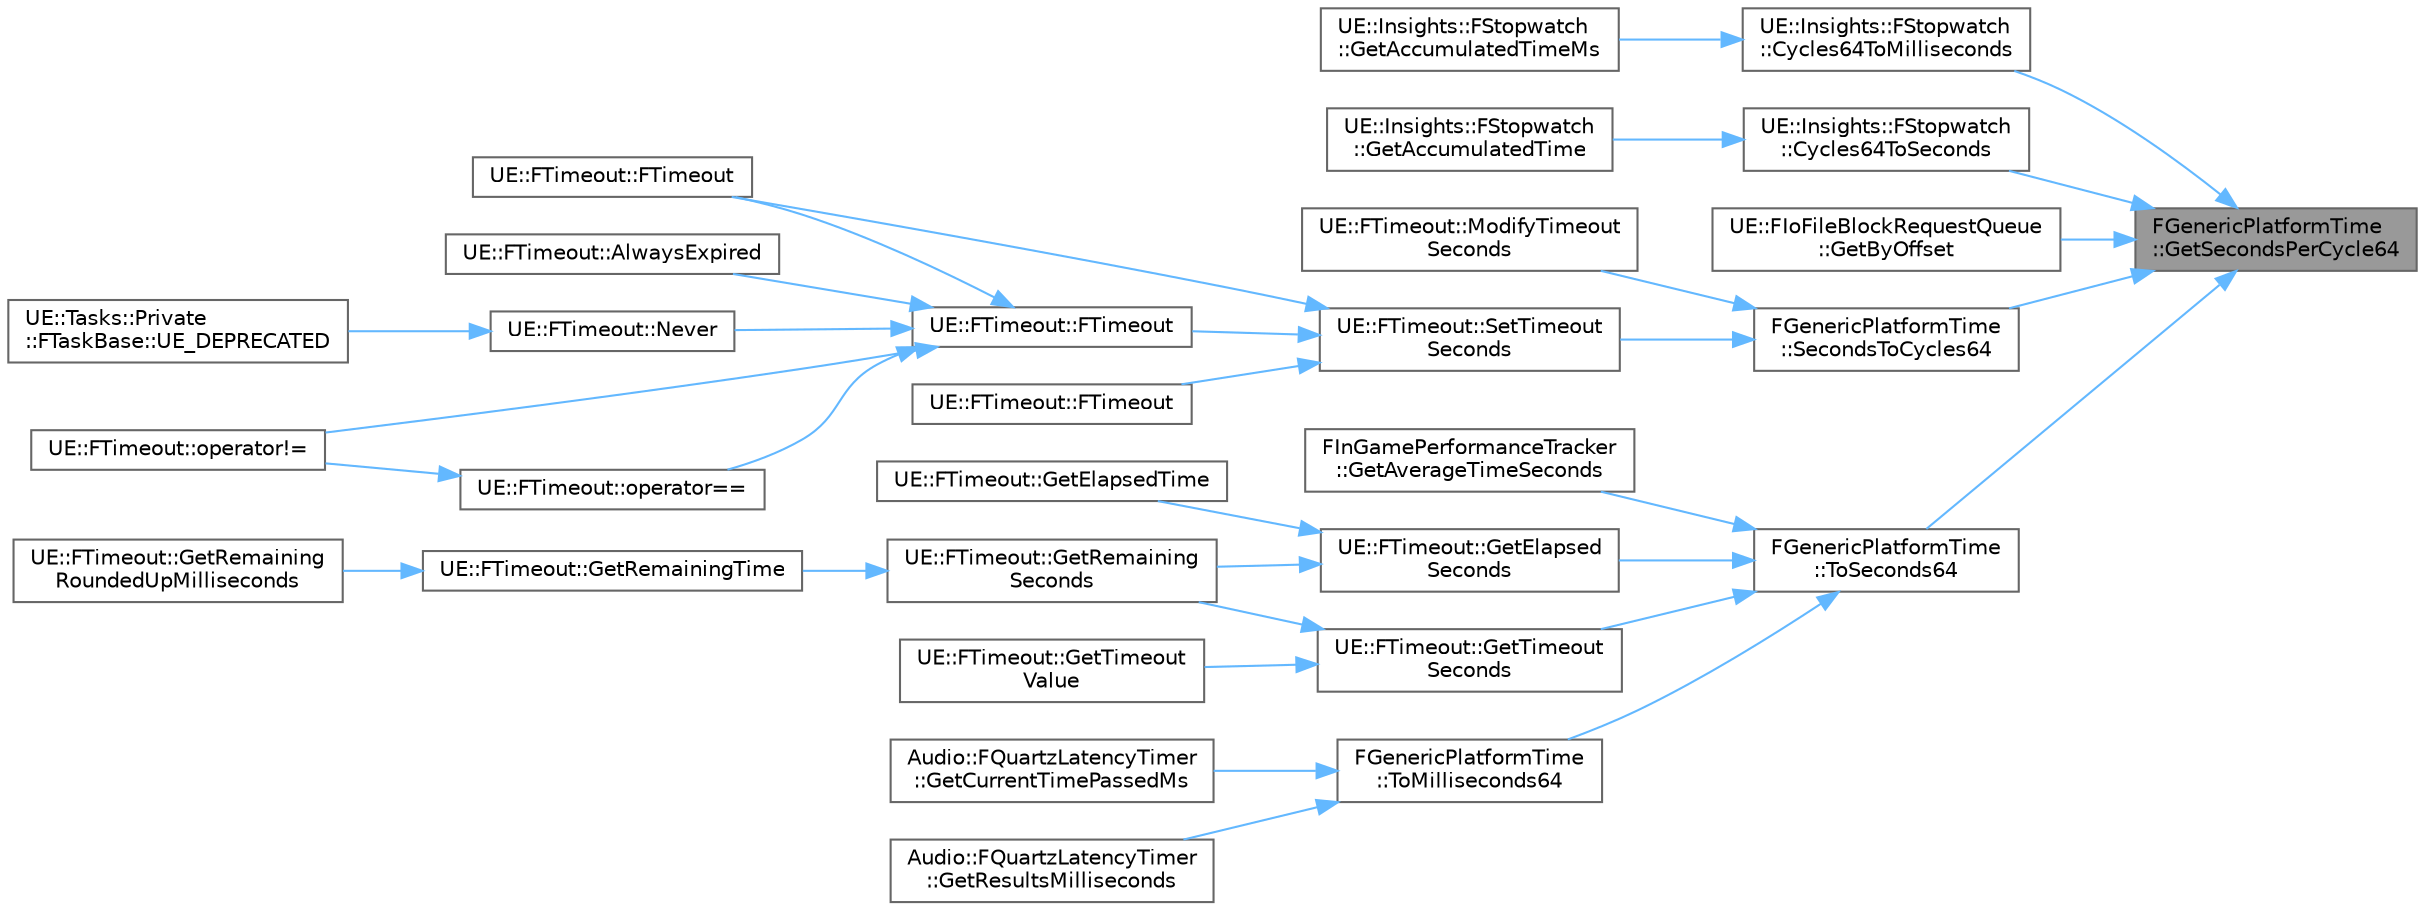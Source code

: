 digraph "FGenericPlatformTime::GetSecondsPerCycle64"
{
 // INTERACTIVE_SVG=YES
 // LATEX_PDF_SIZE
  bgcolor="transparent";
  edge [fontname=Helvetica,fontsize=10,labelfontname=Helvetica,labelfontsize=10];
  node [fontname=Helvetica,fontsize=10,shape=box,height=0.2,width=0.4];
  rankdir="RL";
  Node1 [id="Node000001",label="FGenericPlatformTime\l::GetSecondsPerCycle64",height=0.2,width=0.4,color="gray40", fillcolor="grey60", style="filled", fontcolor="black",tooltip="Returns seconds per cycle, to pair with Cycles64()."];
  Node1 -> Node2 [id="edge1_Node000001_Node000002",dir="back",color="steelblue1",style="solid",tooltip=" "];
  Node2 [id="Node000002",label="UE::Insights::FStopwatch\l::Cycles64ToMilliseconds",height=0.2,width=0.4,color="grey40", fillcolor="white", style="filled",URL="$df/d1e/structUE_1_1Insights_1_1FStopwatch.html#adb5754f71e864b275f441b495dbc02cc",tooltip=" "];
  Node2 -> Node3 [id="edge2_Node000002_Node000003",dir="back",color="steelblue1",style="solid",tooltip=" "];
  Node3 [id="Node000003",label="UE::Insights::FStopwatch\l::GetAccumulatedTimeMs",height=0.2,width=0.4,color="grey40", fillcolor="white", style="filled",URL="$df/d1e/structUE_1_1Insights_1_1FStopwatch.html#a4ec89f941263c9561b81835c325124b4",tooltip=" "];
  Node1 -> Node4 [id="edge3_Node000001_Node000004",dir="back",color="steelblue1",style="solid",tooltip=" "];
  Node4 [id="Node000004",label="UE::Insights::FStopwatch\l::Cycles64ToSeconds",height=0.2,width=0.4,color="grey40", fillcolor="white", style="filled",URL="$df/d1e/structUE_1_1Insights_1_1FStopwatch.html#a41ad496278a35abfe8a74128107cf1cc",tooltip=" "];
  Node4 -> Node5 [id="edge4_Node000004_Node000005",dir="back",color="steelblue1",style="solid",tooltip=" "];
  Node5 [id="Node000005",label="UE::Insights::FStopwatch\l::GetAccumulatedTime",height=0.2,width=0.4,color="grey40", fillcolor="white", style="filled",URL="$df/d1e/structUE_1_1Insights_1_1FStopwatch.html#ab17fd71bc95ebc9063f1fff05f74644b",tooltip=" "];
  Node1 -> Node6 [id="edge5_Node000001_Node000006",dir="back",color="steelblue1",style="solid",tooltip=" "];
  Node6 [id="Node000006",label="UE::FIoFileBlockRequestQueue\l::GetByOffset",height=0.2,width=0.4,color="grey40", fillcolor="white", style="filled",URL="$d3/d4f/classUE_1_1FIoFileBlockRequestQueue.html#a1462896ee15359d2f318063f5f10f451",tooltip=" "];
  Node1 -> Node7 [id="edge6_Node000001_Node000007",dir="back",color="steelblue1",style="solid",tooltip=" "];
  Node7 [id="Node000007",label="FGenericPlatformTime\l::SecondsToCycles64",height=0.2,width=0.4,color="grey40", fillcolor="white", style="filled",URL="$dc/d9b/structFGenericPlatformTime.html#ae93c6f9d1331579c9caa034bbe5c5b07",tooltip="Convert seconds to cycles, can be added to Cycles64 to set a high resolution timeout."];
  Node7 -> Node8 [id="edge7_Node000007_Node000008",dir="back",color="steelblue1",style="solid",tooltip=" "];
  Node8 [id="Node000008",label="UE::FTimeout::ModifyTimeout\lSeconds",height=0.2,width=0.4,color="grey40", fillcolor="white", style="filled",URL="$d5/dc4/classUE_1_1FTimeout.html#a74410656796b4f5da3d8f7a2e91ed0b6",tooltip="Safely modify the remaining time by adding the delta time in seconds to the timeout."];
  Node7 -> Node9 [id="edge8_Node000007_Node000009",dir="back",color="steelblue1",style="solid",tooltip=" "];
  Node9 [id="Node000009",label="UE::FTimeout::SetTimeout\lSeconds",height=0.2,width=0.4,color="grey40", fillcolor="white", style="filled",URL="$d5/dc4/classUE_1_1FTimeout.html#ae3e77f522e3663c684fbc33a019795a8",tooltip="Sets the timeout to new value in seconds."];
  Node9 -> Node10 [id="edge9_Node000009_Node000010",dir="back",color="steelblue1",style="solid",tooltip=" "];
  Node10 [id="Node000010",label="UE::FTimeout::FTimeout",height=0.2,width=0.4,color="grey40", fillcolor="white", style="filled",URL="$d5/dc4/classUE_1_1FTimeout.html#a52fd599193e1ac64bc8547cfcc3cff6e",tooltip="Construct a timeout that started at the same time as BaseTimeout, but with a new duration."];
  Node9 -> Node11 [id="edge10_Node000009_Node000011",dir="back",color="steelblue1",style="solid",tooltip=" "];
  Node11 [id="Node000011",label="UE::FTimeout::FTimeout",height=0.2,width=0.4,color="grey40", fillcolor="white", style="filled",URL="$d5/dc4/classUE_1_1FTimeout.html#a078db2217228d961fd6cc6cdccf662e4",tooltip="Construct a timeout that starts right now and will end after the passed in time in seconds."];
  Node11 -> Node10 [id="edge11_Node000011_Node000010",dir="back",color="steelblue1",style="solid",tooltip=" "];
  Node11 -> Node12 [id="edge12_Node000011_Node000012",dir="back",color="steelblue1",style="solid",tooltip=" "];
  Node12 [id="Node000012",label="UE::FTimeout::AlwaysExpired",height=0.2,width=0.4,color="grey40", fillcolor="white", style="filled",URL="$d5/dc4/classUE_1_1FTimeout.html#a7f56b531cc1037c6c106602db1a55748",tooltip="Create a timeout that will always return true for IsExpired."];
  Node11 -> Node13 [id="edge13_Node000011_Node000013",dir="back",color="steelblue1",style="solid",tooltip=" "];
  Node13 [id="Node000013",label="UE::FTimeout::Never",height=0.2,width=0.4,color="grey40", fillcolor="white", style="filled",URL="$d5/dc4/classUE_1_1FTimeout.html#af4380ec84f743343f307aa97a6221744",tooltip="Create a timeout that will never return true for IsExpired."];
  Node13 -> Node14 [id="edge14_Node000013_Node000014",dir="back",color="steelblue1",style="solid",tooltip=" "];
  Node14 [id="Node000014",label="UE::Tasks::Private\l::FTaskBase::UE_DEPRECATED",height=0.2,width=0.4,color="grey40", fillcolor="white", style="filled",URL="$d9/d14/classUE_1_1Tasks_1_1Private_1_1FTaskBase.html#ab36da1b330025f3702f22f183ec28e06",tooltip=" "];
  Node11 -> Node15 [id="edge15_Node000011_Node000015",dir="back",color="steelblue1",style="solid",tooltip=" "];
  Node15 [id="Node000015",label="UE::FTimeout::operator!=",height=0.2,width=0.4,color="grey40", fillcolor="white", style="filled",URL="$d5/dc4/classUE_1_1FTimeout.html#a4f620ea023b3c885c89e0ef71e4b8a94",tooltip=" "];
  Node11 -> Node16 [id="edge16_Node000011_Node000016",dir="back",color="steelblue1",style="solid",tooltip=" "];
  Node16 [id="Node000016",label="UE::FTimeout::operator==",height=0.2,width=0.4,color="grey40", fillcolor="white", style="filled",URL="$d5/dc4/classUE_1_1FTimeout.html#a592277b1850e9ba66e56bab19d615e10",tooltip=" "];
  Node16 -> Node15 [id="edge17_Node000016_Node000015",dir="back",color="steelblue1",style="solid",tooltip=" "];
  Node9 -> Node17 [id="edge18_Node000009_Node000017",dir="back",color="steelblue1",style="solid",tooltip=" "];
  Node17 [id="Node000017",label="UE::FTimeout::FTimeout",height=0.2,width=0.4,color="grey40", fillcolor="white", style="filled",URL="$d5/dc4/classUE_1_1FTimeout.html#a37f50583a0f2ea370f4ee3cfc06a5585",tooltip="Construct a timeout that starts right now and will end after the passed in timespan."];
  Node1 -> Node18 [id="edge19_Node000001_Node000018",dir="back",color="steelblue1",style="solid",tooltip=" "];
  Node18 [id="Node000018",label="FGenericPlatformTime\l::ToSeconds64",height=0.2,width=0.4,color="grey40", fillcolor="white", style="filled",URL="$dc/d9b/structFGenericPlatformTime.html#a21d2d40102e09ee71528dad02a5e1dae",tooltip="Converts 64 bit cycles to seconds."];
  Node18 -> Node19 [id="edge20_Node000018_Node000019",dir="back",color="steelblue1",style="solid",tooltip=" "];
  Node19 [id="Node000019",label="FInGamePerformanceTracker\l::GetAverageTimeSeconds",height=0.2,width=0.4,color="grey40", fillcolor="white", style="filled",URL="$d5/dc7/classFInGamePerformanceTracker.html#a429bd9648ff1a50b61d123a927e0c20d",tooltip=" "];
  Node18 -> Node20 [id="edge21_Node000018_Node000020",dir="back",color="steelblue1",style="solid",tooltip=" "];
  Node20 [id="Node000020",label="UE::FTimeout::GetElapsed\lSeconds",height=0.2,width=0.4,color="grey40", fillcolor="white", style="filled",URL="$d5/dc4/classUE_1_1FTimeout.html#a7867cd2ce17a22e0e5b5895de472bdee",tooltip="Returns time since the timeout was created, in seconds."];
  Node20 -> Node21 [id="edge22_Node000020_Node000021",dir="back",color="steelblue1",style="solid",tooltip=" "];
  Node21 [id="Node000021",label="UE::FTimeout::GetElapsedTime",height=0.2,width=0.4,color="grey40", fillcolor="white", style="filled",URL="$d5/dc4/classUE_1_1FTimeout.html#a495889c830f519839e28182a71ed56c6",tooltip="Returns time since the timeout was created, as a timespan."];
  Node20 -> Node22 [id="edge23_Node000020_Node000022",dir="back",color="steelblue1",style="solid",tooltip=" "];
  Node22 [id="Node000022",label="UE::FTimeout::GetRemaining\lSeconds",height=0.2,width=0.4,color="grey40", fillcolor="white", style="filled",URL="$d5/dc4/classUE_1_1FTimeout.html#a930d9fd136a0576c15946dc75ad5215b",tooltip="Returns time left until the timeout expires (which can be negative) in seconds."];
  Node22 -> Node23 [id="edge24_Node000022_Node000023",dir="back",color="steelblue1",style="solid",tooltip=" "];
  Node23 [id="Node000023",label="UE::FTimeout::GetRemainingTime",height=0.2,width=0.4,color="grey40", fillcolor="white", style="filled",URL="$d5/dc4/classUE_1_1FTimeout.html#abf2af7d33cd432ed84869185fa6e2e34",tooltip="Returns time left until the timeout expires (which can be negative) as a timespan."];
  Node23 -> Node24 [id="edge25_Node000023_Node000024",dir="back",color="steelblue1",style="solid",tooltip=" "];
  Node24 [id="Node000024",label="UE::FTimeout::GetRemaining\lRoundedUpMilliseconds",height=0.2,width=0.4,color="grey40", fillcolor="white", style="filled",URL="$d5/dc4/classUE_1_1FTimeout.html#a8e1b9a0f459fc6515c10be996cbd9570",tooltip="Intended for use in waiting functions, e.g."];
  Node18 -> Node25 [id="edge26_Node000018_Node000025",dir="back",color="steelblue1",style="solid",tooltip=" "];
  Node25 [id="Node000025",label="UE::FTimeout::GetTimeout\lSeconds",height=0.2,width=0.4,color="grey40", fillcolor="white", style="filled",URL="$d5/dc4/classUE_1_1FTimeout.html#aabee79e17c3026f0ca3b8883920d7a18",tooltip="Returns duration of timeout in seconds."];
  Node25 -> Node22 [id="edge27_Node000025_Node000022",dir="back",color="steelblue1",style="solid",tooltip=" "];
  Node25 -> Node26 [id="edge28_Node000025_Node000026",dir="back",color="steelblue1",style="solid",tooltip=" "];
  Node26 [id="Node000026",label="UE::FTimeout::GetTimeout\lValue",height=0.2,width=0.4,color="grey40", fillcolor="white", style="filled",URL="$d5/dc4/classUE_1_1FTimeout.html#a0a168fa068e539654ec1ce3ad355d740",tooltip="Returns duration of timeout as a timespan."];
  Node18 -> Node27 [id="edge29_Node000018_Node000027",dir="back",color="steelblue1",style="solid",tooltip=" "];
  Node27 [id="Node000027",label="FGenericPlatformTime\l::ToMilliseconds64",height=0.2,width=0.4,color="grey40", fillcolor="white", style="filled",URL="$dc/d9b/structFGenericPlatformTime.html#ab12687631b7aab78d7ab83be94ac2b2d",tooltip="Converts 64 bit cycles to milliseconds."];
  Node27 -> Node28 [id="edge30_Node000027_Node000028",dir="back",color="steelblue1",style="solid",tooltip=" "];
  Node28 [id="Node000028",label="Audio::FQuartzLatencyTimer\l::GetCurrentTimePassedMs",height=0.2,width=0.4,color="grey40", fillcolor="white", style="filled",URL="$d2/dd2/classAudio_1_1FQuartzLatencyTimer.html#a34ffd877c06288c5cb3c3b54a6163123",tooltip=" "];
  Node27 -> Node29 [id="edge31_Node000027_Node000029",dir="back",color="steelblue1",style="solid",tooltip=" "];
  Node29 [id="Node000029",label="Audio::FQuartzLatencyTimer\l::GetResultsMilliseconds",height=0.2,width=0.4,color="grey40", fillcolor="white", style="filled",URL="$d2/dd2/classAudio_1_1FQuartzLatencyTimer.html#aa8f3fd93bb2b396e0fa38b086ce0c30b",tooltip=" "];
}
